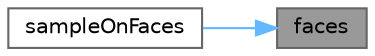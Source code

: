 digraph "faces"
{
 // LATEX_PDF_SIZE
  bgcolor="transparent";
  edge [fontname=Helvetica,fontsize=10,labelfontname=Helvetica,labelfontsize=10];
  node [fontname=Helvetica,fontsize=10,shape=box,height=0.2,width=0.4];
  rankdir="RL";
  Node1 [id="Node000001",label="faces",height=0.2,width=0.4,color="gray40", fillcolor="grey60", style="filled", fontcolor="black",tooltip=" "];
  Node1 -> Node2 [id="edge1_Node000001_Node000002",dir="back",color="steelblue1",style="solid",tooltip=" "];
  Node2 [id="Node000002",label="sampleOnFaces",height=0.2,width=0.4,color="grey40", fillcolor="white", style="filled",URL="$classFoam_1_1sampledDistanceSurface.html#a9929d343aebc5d8d33d87d5fa1d4fe5a",tooltip=" "];
}
